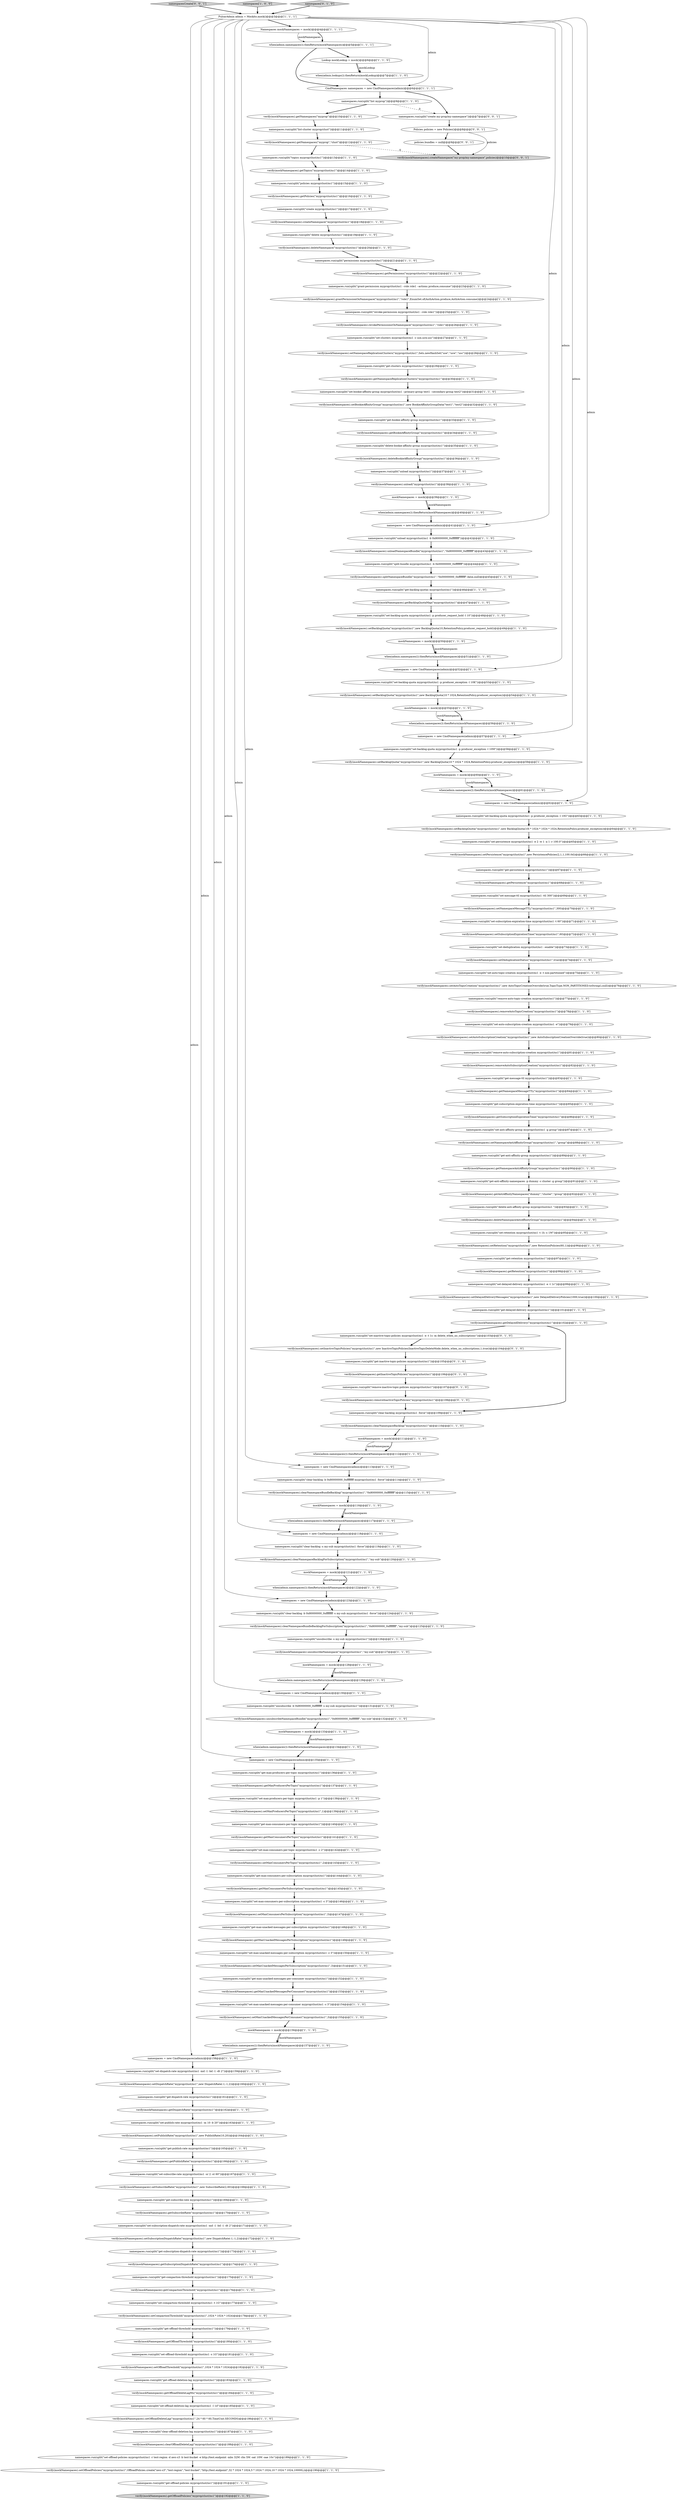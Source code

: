 digraph {
173 [style = filled, label = "verify(mockNamespaces).unloadNamespaceBundle(\"myprop/clust/ns1\",\"0x80000000_0xffffffff\")@@@43@@@['1', '1', '0']", fillcolor = white, shape = ellipse image = "AAA0AAABBB1BBB"];
196 [style = filled, label = "namespacesCreate['0', '0', '1']", fillcolor = lightgray, shape = diamond image = "AAA0AAABBB3BBB"];
131 [style = filled, label = "namespaces.run(split(\"set-deduplication myprop/clust/ns1 --enable\"))@@@73@@@['1', '1', '0']", fillcolor = white, shape = ellipse image = "AAA0AAABBB1BBB"];
166 [style = filled, label = "namespaces.run(split(\"topics myprop/clust/ns1\"))@@@13@@@['1', '1', '0']", fillcolor = white, shape = ellipse image = "AAA0AAABBB1BBB"];
188 [style = filled, label = "verify(mockNamespaces).setInactiveTopicPolicies(\"myprop/clust/ns1\",new InactiveTopicPolicies(InactiveTopicDeleteMode.delete_when_no_subscriptions,1,true))@@@104@@@['0', '1', '0']", fillcolor = white, shape = ellipse image = "AAA1AAABBB2BBB"];
32 [style = filled, label = "namespaces.run(split(\"set-subscribe-rate myprop/clust/ns1 -sr 2 -st 60\"))@@@167@@@['1', '1', '0']", fillcolor = white, shape = ellipse image = "AAA0AAABBB1BBB"];
98 [style = filled, label = "verify(mockNamespaces).setPublishRate(\"myprop/clust/ns1\",new PublishRate(10,20))@@@164@@@['1', '1', '0']", fillcolor = white, shape = ellipse image = "AAA0AAABBB1BBB"];
109 [style = filled, label = "namespaces.run(split(\"remove-auto-subscription-creation myprop/clust/ns1\"))@@@81@@@['1', '1', '0']", fillcolor = white, shape = ellipse image = "AAA0AAABBB1BBB"];
121 [style = filled, label = "verify(mockNamespaces).setBacklogQuota(\"myprop/clust/ns1\",new BacklogQuota(10 * 1024 * 1024,RetentionPolicy.producer_exception))@@@59@@@['1', '1', '0']", fillcolor = white, shape = ellipse image = "AAA0AAABBB1BBB"];
158 [style = filled, label = "namespaces.run(split(\"set-subscription-expiration-time myprop/clust/ns1 -t 60\"))@@@71@@@['1', '1', '0']", fillcolor = white, shape = ellipse image = "AAA0AAABBB1BBB"];
192 [style = filled, label = "Policies policies = new Policies()@@@8@@@['0', '0', '1']", fillcolor = white, shape = ellipse image = "AAA0AAABBB3BBB"];
118 [style = filled, label = "verify(mockNamespaces).getMaxUnackedMessagesPerConsumer(\"myprop/clust/ns1\")@@@153@@@['1', '1', '0']", fillcolor = white, shape = ellipse image = "AAA0AAABBB1BBB"];
70 [style = filled, label = "verify(mockNamespaces).setOffloadThreshold(\"myprop/clust/ns1\",1024 * 1024 * 1024)@@@182@@@['1', '1', '0']", fillcolor = white, shape = ellipse image = "AAA0AAABBB1BBB"];
90 [style = filled, label = "mockNamespaces = mock()@@@39@@@['1', '1', '0']", fillcolor = white, shape = ellipse image = "AAA0AAABBB1BBB"];
92 [style = filled, label = "namespaces.run(split(\"set-max-consumers-per-subscription myprop/clust/ns1 -c 3\"))@@@146@@@['1', '1', '0']", fillcolor = white, shape = ellipse image = "AAA0AAABBB1BBB"];
43 [style = filled, label = "verify(mockNamespaces).getSubscriptionDispatchRate(\"myprop/clust/ns1\")@@@174@@@['1', '1', '0']", fillcolor = white, shape = ellipse image = "AAA0AAABBB1BBB"];
105 [style = filled, label = "namespaces.run(split(\"get-clusters myprop/clust/ns1\"))@@@29@@@['1', '1', '0']", fillcolor = white, shape = ellipse image = "AAA0AAABBB1BBB"];
193 [style = filled, label = "verify(mockNamespaces).createNamespace(\"my-prop/my-namespace\",policies)@@@10@@@['0', '0', '1']", fillcolor = lightgray, shape = ellipse image = "AAA0AAABBB3BBB"];
17 [style = filled, label = "namespaces.run(split(\"get-offload-policies myprop/clust/ns1\"))@@@191@@@['1', '1', '0']", fillcolor = white, shape = ellipse image = "AAA0AAABBB1BBB"];
25 [style = filled, label = "namespaces.run(split(\"set-max-unacked-messages-per-subscription myprop/clust/ns1 -c 3\"))@@@150@@@['1', '1', '0']", fillcolor = white, shape = ellipse image = "AAA0AAABBB1BBB"];
180 [style = filled, label = "mockNamespaces = mock()@@@156@@@['1', '1', '0']", fillcolor = white, shape = ellipse image = "AAA0AAABBB1BBB"];
85 [style = filled, label = "namespaces.run(split(\"get-retention myprop/clust/ns1\"))@@@97@@@['1', '1', '0']", fillcolor = white, shape = ellipse image = "AAA0AAABBB1BBB"];
155 [style = filled, label = "namespaces.run(split(\"delete-anti-affinity-group myprop/clust/ns1 \"))@@@93@@@['1', '1', '0']", fillcolor = white, shape = ellipse image = "AAA0AAABBB1BBB"];
147 [style = filled, label = "verify(mockNamespaces).clearNamespaceBacklogForSubscription(\"myprop/clust/ns1\",\"my-sub\")@@@120@@@['1', '1', '0']", fillcolor = white, shape = ellipse image = "AAA0AAABBB1BBB"];
146 [style = filled, label = "namespaces.run(split(\"remove-auto-topic-creation myprop/clust/ns1\"))@@@77@@@['1', '1', '0']", fillcolor = white, shape = ellipse image = "AAA0AAABBB1BBB"];
38 [style = filled, label = "verify(mockNamespaces).setCompactionThreshold(\"myprop/clust/ns1\",1024 * 1024 * 1024)@@@178@@@['1', '1', '0']", fillcolor = white, shape = ellipse image = "AAA0AAABBB1BBB"];
190 [style = filled, label = "verify(mockNamespaces).getInactiveTopicPolicies(\"myprop/clust/ns1\")@@@106@@@['0', '1', '0']", fillcolor = white, shape = ellipse image = "AAA1AAABBB2BBB"];
0 [style = filled, label = "namespaces.run(split(\"get-max-consumers-per-topic myprop/clust/ns1\"))@@@140@@@['1', '1', '0']", fillcolor = white, shape = ellipse image = "AAA0AAABBB1BBB"];
148 [style = filled, label = "verify(mockNamespaces).setNamespaceAntiAffinityGroup(\"myprop/clust/ns1\",\"group\")@@@88@@@['1', '1', '0']", fillcolor = white, shape = ellipse image = "AAA0AAABBB1BBB"];
71 [style = filled, label = "verify(mockNamespaces).removeAutoSubscriptionCreation(\"myprop/clust/ns1\")@@@82@@@['1', '1', '0']", fillcolor = white, shape = ellipse image = "AAA0AAABBB1BBB"];
130 [style = filled, label = "namespaces.run(split(\"get-bookie-affinity-group myprop/clust/ns1\"))@@@33@@@['1', '1', '0']", fillcolor = white, shape = ellipse image = "AAA0AAABBB1BBB"];
99 [style = filled, label = "verify(mockNamespaces).getPublishRate(\"myprop/clust/ns1\")@@@166@@@['1', '1', '0']", fillcolor = white, shape = ellipse image = "AAA0AAABBB1BBB"];
143 [style = filled, label = "namespaces.run(split(\"set-max-consumers-per-topic myprop/clust/ns1 -c 2\"))@@@142@@@['1', '1', '0']", fillcolor = white, shape = ellipse image = "AAA0AAABBB1BBB"];
63 [style = filled, label = "namespaces.run(split(\"get-anti-affinity-namespaces -p dummy -c cluster -g group\"))@@@91@@@['1', '1', '0']", fillcolor = white, shape = ellipse image = "AAA0AAABBB1BBB"];
108 [style = filled, label = "namespaces.run(split(\"grant-permission myprop/clust/ns1 --role role1 --actions produce,consume\"))@@@23@@@['1', '1', '0']", fillcolor = white, shape = ellipse image = "AAA0AAABBB1BBB"];
170 [style = filled, label = "namespaces.run(split(\"get-message-ttl myprop/clust/ns1\"))@@@83@@@['1', '1', '0']", fillcolor = white, shape = ellipse image = "AAA0AAABBB1BBB"];
174 [style = filled, label = "verify(mockNamespaces).unsubscribeNamespace(\"myprop/clust/ns1\",\"my-sub\")@@@127@@@['1', '1', '0']", fillcolor = white, shape = ellipse image = "AAA0AAABBB1BBB"];
159 [style = filled, label = "namespaces.run(split(\"set-backlog-quota myprop/clust/ns1 -p producer_request_hold -l 10\"))@@@48@@@['1', '1', '0']", fillcolor = white, shape = ellipse image = "AAA0AAABBB1BBB"];
184 [style = filled, label = "mockNamespaces = mock()@@@128@@@['1', '1', '0']", fillcolor = white, shape = ellipse image = "AAA0AAABBB1BBB"];
150 [style = filled, label = "namespaces.run(split(\"set-dispatch-rate myprop/clust/ns1 -md -1 -bd -1 -dt 2\"))@@@159@@@['1', '1', '0']", fillcolor = white, shape = ellipse image = "AAA0AAABBB1BBB"];
89 [style = filled, label = "verify(mockNamespaces).getNamespaceReplicationClusters(\"myprop/clust/ns1\")@@@30@@@['1', '1', '0']", fillcolor = white, shape = ellipse image = "AAA0AAABBB1BBB"];
24 [style = filled, label = "verify(mockNamespaces).setDispatchRate(\"myprop/clust/ns1\",new DispatchRate(-1,-1,2))@@@160@@@['1', '1', '0']", fillcolor = white, shape = ellipse image = "AAA0AAABBB1BBB"];
93 [style = filled, label = "namespaces.run(split(\"permissions myprop/clust/ns1\"))@@@21@@@['1', '1', '0']", fillcolor = white, shape = ellipse image = "AAA0AAABBB1BBB"];
186 [style = filled, label = "verify(mockNamespaces).removeInactiveTopicPolicies(\"myprop/clust/ns1\")@@@108@@@['0', '1', '0']", fillcolor = white, shape = ellipse image = "AAA1AAABBB2BBB"];
182 [style = filled, label = "namespaces.run(split(\"get-subscribe-rate myprop/clust/ns1\"))@@@169@@@['1', '1', '0']", fillcolor = white, shape = ellipse image = "AAA0AAABBB1BBB"];
20 [style = filled, label = "namespaces.run(split(\"unload myprop/clust/ns1 -b 0x80000000_0xffffffff\"))@@@42@@@['1', '1', '0']", fillcolor = white, shape = ellipse image = "AAA0AAABBB1BBB"];
140 [style = filled, label = "verify(mockNamespaces).setOffloadDeleteLag(\"myprop/clust/ns1\",24 * 60 * 60,TimeUnit.SECONDS)@@@186@@@['1', '1', '0']", fillcolor = white, shape = ellipse image = "AAA0AAABBB1BBB"];
102 [style = filled, label = "verify(mockNamespaces).setDelayedDeliveryMessages(\"myprop/clust/ns1\",new DelayedDeliveryPolicies(1000,true))@@@100@@@['1', '1', '0']", fillcolor = white, shape = ellipse image = "AAA0AAABBB1BBB"];
7 [style = filled, label = "verify(mockNamespaces).clearNamespaceBacklog(\"myprop/clust/ns1\")@@@110@@@['1', '1', '0']", fillcolor = white, shape = ellipse image = "AAA0AAABBB1BBB"];
61 [style = filled, label = "verify(mockNamespaces).setRetention(\"myprop/clust/ns1\",new RetentionPolicies(60,1))@@@96@@@['1', '1', '0']", fillcolor = white, shape = ellipse image = "AAA0AAABBB1BBB"];
15 [style = filled, label = "CmdNamespaces namespaces = new CmdNamespaces(admin)@@@6@@@['1', '1', '1']", fillcolor = white, shape = ellipse image = "AAA0AAABBB1BBB"];
175 [style = filled, label = "namespaces.run(split(\"split-bundle myprop/clust/ns1 -b 0x00000000_0xffffffff\"))@@@44@@@['1', '1', '0']", fillcolor = white, shape = ellipse image = "AAA0AAABBB1BBB"];
91 [style = filled, label = "namespaces.run(split(\"set-anti-affinity-group myprop/clust/ns1 -g group\"))@@@87@@@['1', '1', '0']", fillcolor = white, shape = ellipse image = "AAA0AAABBB1BBB"];
125 [style = filled, label = "namespaces.run(split(\"clear-backlog myprop/clust/ns1 -force\"))@@@109@@@['1', '1', '0']", fillcolor = white, shape = ellipse image = "AAA0AAABBB1BBB"];
137 [style = filled, label = "mockNamespaces = mock()@@@133@@@['1', '1', '0']", fillcolor = white, shape = ellipse image = "AAA0AAABBB1BBB"];
178 [style = filled, label = "verify(mockNamespaces).setSubscribeRate(\"myprop/clust/ns1\",new SubscribeRate(2,60))@@@168@@@['1', '1', '0']", fillcolor = white, shape = ellipse image = "AAA0AAABBB1BBB"];
95 [style = filled, label = "verify(mockNamespaces).setMaxConsumersPerTopic(\"myprop/clust/ns1\",2)@@@143@@@['1', '1', '0']", fillcolor = white, shape = ellipse image = "AAA0AAABBB1BBB"];
119 [style = filled, label = "namespaces.run(split(\"clear-backlog -b 0x80000000_0xffffffff -s my-sub myprop/clust/ns1 -force\"))@@@124@@@['1', '1', '0']", fillcolor = white, shape = ellipse image = "AAA0AAABBB1BBB"];
67 [style = filled, label = "when(admin.namespaces()).thenReturn(mockNamespaces)@@@61@@@['1', '1', '0']", fillcolor = white, shape = ellipse image = "AAA0AAABBB1BBB"];
153 [style = filled, label = "verify(mockNamespaces).getBacklogQuotaMap(\"myprop/clust/ns1\")@@@47@@@['1', '1', '0']", fillcolor = white, shape = ellipse image = "AAA0AAABBB1BBB"];
40 [style = filled, label = "verify(mockNamespaces).getPersistence(\"myprop/clust/ns1\")@@@68@@@['1', '1', '0']", fillcolor = white, shape = ellipse image = "AAA0AAABBB1BBB"];
33 [style = filled, label = "namespaces.run(split(\"set-publish-rate myprop/clust/ns1 -m 10 -b 20\"))@@@163@@@['1', '1', '0']", fillcolor = white, shape = ellipse image = "AAA0AAABBB1BBB"];
111 [style = filled, label = "namespaces.run(split(\"clear-backlog -s my-sub myprop/clust/ns1 -force\"))@@@119@@@['1', '1', '0']", fillcolor = white, shape = ellipse image = "AAA0AAABBB1BBB"];
112 [style = filled, label = "namespaces.run(split(\"get-max-unacked-messages-per-subscription myprop/clust/ns1\"))@@@148@@@['1', '1', '0']", fillcolor = white, shape = ellipse image = "AAA0AAABBB1BBB"];
58 [style = filled, label = "mockNamespaces = mock()@@@121@@@['1', '1', '0']", fillcolor = white, shape = ellipse image = "AAA0AAABBB1BBB"];
126 [style = filled, label = "verify(mockNamespaces).deleteBookieAffinityGroup(\"myprop/clust/ns1\")@@@36@@@['1', '1', '0']", fillcolor = white, shape = ellipse image = "AAA0AAABBB1BBB"];
134 [style = filled, label = "namespaces.run(split(\"set-compaction-threshold myprop/clust/ns1 -t 1G\"))@@@177@@@['1', '1', '0']", fillcolor = white, shape = ellipse image = "AAA0AAABBB1BBB"];
145 [style = filled, label = "namespaces.run(split(\"set-auto-subscription-creation myprop/clust/ns1 -e\"))@@@79@@@['1', '1', '0']", fillcolor = white, shape = ellipse image = "AAA0AAABBB1BBB"];
64 [style = filled, label = "namespaces.run(split(\"get-subscription-dispatch-rate myprop/clust/ns1\"))@@@173@@@['1', '1', '0']", fillcolor = white, shape = ellipse image = "AAA0AAABBB1BBB"];
28 [style = filled, label = "verify(mockNamespaces).unload(\"myprop/clust/ns1\")@@@38@@@['1', '1', '0']", fillcolor = white, shape = ellipse image = "AAA0AAABBB1BBB"];
10 [style = filled, label = "verify(mockNamespaces).setAutoSubscriptionCreation(\"myprop/clust/ns1\",new AutoSubscriptionCreationOverride(true))@@@80@@@['1', '1', '0']", fillcolor = white, shape = ellipse image = "AAA0AAABBB1BBB"];
30 [style = filled, label = "verify(mockNamespaces).removeAutoTopicCreation(\"myprop/clust/ns1\")@@@78@@@['1', '1', '0']", fillcolor = white, shape = ellipse image = "AAA0AAABBB1BBB"];
68 [style = filled, label = "verify(mockNamespaces).setSubscriptionExpirationTime(\"myprop/clust/ns1\",60)@@@72@@@['1', '1', '0']", fillcolor = white, shape = ellipse image = "AAA0AAABBB1BBB"];
100 [style = filled, label = "namespaces['1', '0', '0']", fillcolor = lightgray, shape = diamond image = "AAA0AAABBB1BBB"];
65 [style = filled, label = "verify(mockNamespaces).getAntiAffinityNamespaces(\"dummy\",\"cluster\",\"group\")@@@92@@@['1', '1', '0']", fillcolor = white, shape = ellipse image = "AAA0AAABBB1BBB"];
45 [style = filled, label = "verify(mockNamespaces).getNamespaceMessageTTL(\"myprop/clust/ns1\")@@@84@@@['1', '1', '0']", fillcolor = white, shape = ellipse image = "AAA0AAABBB1BBB"];
49 [style = filled, label = "namespaces = new CmdNamespaces(admin)@@@57@@@['1', '1', '0']", fillcolor = white, shape = ellipse image = "AAA0AAABBB1BBB"];
117 [style = filled, label = "verify(mockNamespaces).splitNamespaceBundle(\"myprop/clust/ns1\",\"0x00000000_0xffffffff\",false,null)@@@45@@@['1', '1', '0']", fillcolor = white, shape = ellipse image = "AAA0AAABBB1BBB"];
138 [style = filled, label = "namespaces = new CmdNamespaces(admin)@@@135@@@['1', '1', '0']", fillcolor = white, shape = ellipse image = "AAA0AAABBB1BBB"];
6 [style = filled, label = "namespaces.run(split(\"unsubscribe -b 0x80000000_0xffffffff -s my-sub myprop/clust/ns1\"))@@@131@@@['1', '1', '0']", fillcolor = white, shape = ellipse image = "AAA0AAABBB1BBB"];
103 [style = filled, label = "namespaces.run(split(\"list-cluster myprop/clust\"))@@@11@@@['1', '1', '0']", fillcolor = white, shape = ellipse image = "AAA0AAABBB1BBB"];
11 [style = filled, label = "when(admin.namespaces()).thenReturn(mockNamespaces)@@@56@@@['1', '1', '0']", fillcolor = white, shape = ellipse image = "AAA0AAABBB1BBB"];
9 [style = filled, label = "namespaces.run(split(\"set-backlog-quota myprop/clust/ns1 -p producer_exception -l 10K\"))@@@53@@@['1', '1', '0']", fillcolor = white, shape = ellipse image = "AAA0AAABBB1BBB"];
50 [style = filled, label = "namespaces.run(split(\"set-max-unacked-messages-per-consumer myprop/clust/ns1 -c 3\"))@@@154@@@['1', '1', '0']", fillcolor = white, shape = ellipse image = "AAA0AAABBB1BBB"];
22 [style = filled, label = "verify(mockNamespaces).setNamespaceReplicationClusters(\"myprop/clust/ns1\",Sets.newHashSet(\"use\",\"usw\",\"usc\"))@@@28@@@['1', '1', '0']", fillcolor = white, shape = ellipse image = "AAA0AAABBB1BBB"];
5 [style = filled, label = "when(admin.namespaces()).thenReturn(mockNamespaces)@@@5@@@['1', '1', '1']", fillcolor = white, shape = ellipse image = "AAA0AAABBB1BBB"];
113 [style = filled, label = "namespaces.run(split(\"get-backlog-quotas myprop/clust/ns1\"))@@@46@@@['1', '1', '0']", fillcolor = white, shape = ellipse image = "AAA0AAABBB1BBB"];
171 [style = filled, label = "namespaces.run(split(\"get-max-producers-per-topic myprop/clust/ns1\"))@@@136@@@['1', '1', '0']", fillcolor = white, shape = ellipse image = "AAA0AAABBB1BBB"];
128 [style = filled, label = "namespaces.run(split(\"policies myprop/clust/ns1\"))@@@15@@@['1', '1', '0']", fillcolor = white, shape = ellipse image = "AAA0AAABBB1BBB"];
59 [style = filled, label = "namespaces.run(split(\"get-compaction-threshold myprop/clust/ns1\"))@@@175@@@['1', '1', '0']", fillcolor = white, shape = ellipse image = "AAA0AAABBB1BBB"];
60 [style = filled, label = "namespaces = new CmdNamespaces(admin)@@@41@@@['1', '1', '0']", fillcolor = white, shape = ellipse image = "AAA0AAABBB1BBB"];
168 [style = filled, label = "mockNamespaces = mock()@@@55@@@['1', '1', '0']", fillcolor = white, shape = ellipse image = "AAA0AAABBB1BBB"];
179 [style = filled, label = "verify(mockNamespaces).getMaxProducersPerTopic(\"myprop/clust/ns1\")@@@137@@@['1', '1', '0']", fillcolor = white, shape = ellipse image = "AAA0AAABBB1BBB"];
114 [style = filled, label = "namespaces.run(split(\"set-backlog-quota myprop/clust/ns1 -p producer_exception -l 10M\"))@@@58@@@['1', '1', '0']", fillcolor = white, shape = ellipse image = "AAA0AAABBB1BBB"];
36 [style = filled, label = "when(admin.namespaces()).thenReturn(mockNamespaces)@@@51@@@['1', '1', '0']", fillcolor = white, shape = ellipse image = "AAA0AAABBB1BBB"];
12 [style = filled, label = "verify(mockNamespaces).getDelayedDelivery(\"myprop/clust/ns1\")@@@102@@@['1', '1', '0']", fillcolor = white, shape = ellipse image = "AAA0AAABBB1BBB"];
66 [style = filled, label = "namespaces = new CmdNamespaces(admin)@@@62@@@['1', '1', '0']", fillcolor = white, shape = ellipse image = "AAA0AAABBB1BBB"];
163 [style = filled, label = "namespaces = new CmdNamespaces(admin)@@@158@@@['1', '1', '0']", fillcolor = white, shape = ellipse image = "AAA0AAABBB1BBB"];
18 [style = filled, label = "namespaces.run(split(\"set-max-producers-per-topic myprop/clust/ns1 -p 1\"))@@@138@@@['1', '1', '0']", fillcolor = white, shape = ellipse image = "AAA0AAABBB1BBB"];
75 [style = filled, label = "namespaces.run(split(\"set-subscription-dispatch-rate myprop/clust/ns1 -md -1 -bd -1 -dt 2\"))@@@171@@@['1', '1', '0']", fillcolor = white, shape = ellipse image = "AAA0AAABBB1BBB"];
81 [style = filled, label = "namespaces.run(split(\"unsubscribe -s my-sub myprop/clust/ns1\"))@@@126@@@['1', '1', '0']", fillcolor = white, shape = ellipse image = "AAA0AAABBB1BBB"];
53 [style = filled, label = "verify(mockNamespaces).getDispatchRate(\"myprop/clust/ns1\")@@@162@@@['1', '1', '0']", fillcolor = white, shape = ellipse image = "AAA0AAABBB1BBB"];
78 [style = filled, label = "when(admin.namespaces()).thenReturn(mockNamespaces)@@@40@@@['1', '1', '0']", fillcolor = white, shape = ellipse image = "AAA0AAABBB1BBB"];
83 [style = filled, label = "namespaces.run(split(\"get-subscription-expiration-time myprop/clust/ns1\"))@@@85@@@['1', '1', '0']", fillcolor = white, shape = ellipse image = "AAA0AAABBB1BBB"];
80 [style = filled, label = "PulsarAdmin admin = Mockito.mock()@@@3@@@['1', '1', '1']", fillcolor = white, shape = ellipse image = "AAA0AAABBB1BBB"];
183 [style = filled, label = "namespaces.run(split(\"set-delayed-delivery myprop/clust/ns1 -e -t 1s\"))@@@99@@@['1', '1', '0']", fillcolor = white, shape = ellipse image = "AAA0AAABBB1BBB"];
172 [style = filled, label = "verify(mockNamespaces).getCompactionThreshold(\"myprop/clust/ns1\")@@@176@@@['1', '1', '0']", fillcolor = white, shape = ellipse image = "AAA0AAABBB1BBB"];
56 [style = filled, label = "namespaces.run(split(\"set-message-ttl myprop/clust/ns1 -ttl 300\"))@@@69@@@['1', '1', '0']", fillcolor = white, shape = ellipse image = "AAA0AAABBB1BBB"];
3 [style = filled, label = "verify(mockNamespaces).setBacklogQuota(\"myprop/clust/ns1\",new BacklogQuota(10 * 1024,RetentionPolicy.producer_exception))@@@54@@@['1', '1', '0']", fillcolor = white, shape = ellipse image = "AAA0AAABBB1BBB"];
132 [style = filled, label = "verify(mockNamespaces).getOffloadPolicies(\"myprop/clust/ns1\")@@@192@@@['1', '1', '0']", fillcolor = lightgray, shape = ellipse image = "AAA0AAABBB1BBB"];
76 [style = filled, label = "verify(mockNamespaces).getOffloadThreshold(\"myprop/clust/ns1\")@@@180@@@['1', '1', '0']", fillcolor = white, shape = ellipse image = "AAA0AAABBB1BBB"];
77 [style = filled, label = "when(admin.lookups()).thenReturn(mockLookup)@@@7@@@['1', '1', '0']", fillcolor = white, shape = ellipse image = "AAA0AAABBB1BBB"];
4 [style = filled, label = "verify(mockNamespaces).setBacklogQuota(\"myprop/clust/ns1\",new BacklogQuota(10l * 1024 * 1024 * 1024,RetentionPolicy.producer_exception))@@@64@@@['1', '1', '0']", fillcolor = white, shape = ellipse image = "AAA0AAABBB1BBB"];
88 [style = filled, label = "verify(mockNamespaces).clearOffloadDeleteLag(\"myprop/clust/ns1\")@@@188@@@['1', '1', '0']", fillcolor = white, shape = ellipse image = "AAA0AAABBB1BBB"];
115 [style = filled, label = "namespaces.run(split(\"set-retention myprop/clust/ns1 -t 1h -s 1M\"))@@@95@@@['1', '1', '0']", fillcolor = white, shape = ellipse image = "AAA0AAABBB1BBB"];
139 [style = filled, label = "verify(mockNamespaces).setMaxUnackedMessagesPerConsumer(\"myprop/clust/ns1\",3)@@@155@@@['1', '1', '0']", fillcolor = white, shape = ellipse image = "AAA0AAABBB1BBB"];
1 [style = filled, label = "verify(mockNamespaces).getTopics(\"myprop/clust/ns1\")@@@14@@@['1', '1', '0']", fillcolor = white, shape = ellipse image = "AAA0AAABBB1BBB"];
165 [style = filled, label = "namespaces = new CmdNamespaces(admin)@@@118@@@['1', '1', '0']", fillcolor = white, shape = ellipse image = "AAA0AAABBB1BBB"];
62 [style = filled, label = "namespaces.run(split(\"delete myprop/clust/ns1\"))@@@19@@@['1', '1', '0']", fillcolor = white, shape = ellipse image = "AAA0AAABBB1BBB"];
79 [style = filled, label = "mockNamespaces = mock()@@@111@@@['1', '1', '0']", fillcolor = white, shape = ellipse image = "AAA0AAABBB1BBB"];
52 [style = filled, label = "namespaces.run(split(\"set-offload-threshold myprop/clust/ns1 -s 1G\"))@@@181@@@['1', '1', '0']", fillcolor = white, shape = ellipse image = "AAA0AAABBB1BBB"];
44 [style = filled, label = "verify(mockNamespaces).setBookieAffinityGroup(\"myprop/clust/ns1\",new BookieAffinityGroupData(\"test1\",\"test2\"))@@@32@@@['1', '1', '0']", fillcolor = white, shape = ellipse image = "AAA0AAABBB1BBB"];
13 [style = filled, label = "verify(mockNamespaces).setNamespaceMessageTTL(\"myprop/clust/ns1\",300)@@@70@@@['1', '1', '0']", fillcolor = white, shape = ellipse image = "AAA0AAABBB1BBB"];
57 [style = filled, label = "verify(mockNamespaces).getPermissions(\"myprop/clust/ns1\")@@@22@@@['1', '1', '0']", fillcolor = white, shape = ellipse image = "AAA0AAABBB1BBB"];
54 [style = filled, label = "verify(mockNamespaces).revokePermissionsOnNamespace(\"myprop/clust/ns1\",\"role1\")@@@26@@@['1', '1', '0']", fillcolor = white, shape = ellipse image = "AAA0AAABBB1BBB"];
110 [style = filled, label = "when(admin.namespaces()).thenReturn(mockNamespaces)@@@117@@@['1', '1', '0']", fillcolor = white, shape = ellipse image = "AAA0AAABBB1BBB"];
141 [style = filled, label = "verify(mockNamespaces).getNamespaces(\"myprop\")@@@10@@@['1', '1', '0']", fillcolor = white, shape = ellipse image = "AAA0AAABBB1BBB"];
8 [style = filled, label = "namespaces.run(split(\"create myprop/clust/ns1\"))@@@17@@@['1', '1', '0']", fillcolor = white, shape = ellipse image = "AAA0AAABBB1BBB"];
55 [style = filled, label = "namespaces.run(split(\"get-offload-deletion-lag myprop/clust/ns1\"))@@@183@@@['1', '1', '0']", fillcolor = white, shape = ellipse image = "AAA0AAABBB1BBB"];
122 [style = filled, label = "namespaces.run(split(\"get-delayed-delivery myprop/clust/ns1\"))@@@101@@@['1', '1', '0']", fillcolor = white, shape = ellipse image = "AAA0AAABBB1BBB"];
135 [style = filled, label = "namespaces.run(split(\"set-backlog-quota myprop/clust/ns1 -p producer_exception -l 10G\"))@@@63@@@['1', '1', '0']", fillcolor = white, shape = ellipse image = "AAA0AAABBB1BBB"];
19 [style = filled, label = "verify(mockNamespaces).setMaxUnackedMessagesPerSubscription(\"myprop/clust/ns1\",3)@@@151@@@['1', '1', '0']", fillcolor = white, shape = ellipse image = "AAA0AAABBB1BBB"];
35 [style = filled, label = "verify(mockNamespaces).setSubscriptionDispatchRate(\"myprop/clust/ns1\",new DispatchRate(-1,-1,2))@@@172@@@['1', '1', '0']", fillcolor = white, shape = ellipse image = "AAA0AAABBB1BBB"];
157 [style = filled, label = "namespaces.run(split(\"list myprop\"))@@@9@@@['1', '1', '0']", fillcolor = white, shape = ellipse image = "AAA0AAABBB1BBB"];
116 [style = filled, label = "verify(mockNamespaces).setMaxProducersPerTopic(\"myprop/clust/ns1\",1)@@@139@@@['1', '1', '0']", fillcolor = white, shape = ellipse image = "AAA0AAABBB1BBB"];
144 [style = filled, label = "verify(mockNamespaces).getBookieAffinityGroup(\"myprop/clust/ns1\")@@@34@@@['1', '1', '0']", fillcolor = white, shape = ellipse image = "AAA0AAABBB1BBB"];
181 [style = filled, label = "when(admin.namespaces()).thenReturn(mockNamespaces)@@@134@@@['1', '1', '0']", fillcolor = white, shape = ellipse image = "AAA0AAABBB1BBB"];
21 [style = filled, label = "namespaces.run(split(\"get-dispatch-rate myprop/clust/ns1\"))@@@161@@@['1', '1', '0']", fillcolor = white, shape = ellipse image = "AAA0AAABBB1BBB"];
164 [style = filled, label = "namespaces = new CmdNamespaces(admin)@@@113@@@['1', '1', '0']", fillcolor = white, shape = ellipse image = "AAA0AAABBB1BBB"];
84 [style = filled, label = "verify(mockNamespaces).setBacklogQuota(\"myprop/clust/ns1\",new BacklogQuota(10,RetentionPolicy.producer_request_hold))@@@49@@@['1', '1', '0']", fillcolor = white, shape = ellipse image = "AAA0AAABBB1BBB"];
136 [style = filled, label = "namespaces.run(split(\"get-persistence myprop/clust/ns1\"))@@@67@@@['1', '1', '0']", fillcolor = white, shape = ellipse image = "AAA0AAABBB1BBB"];
16 [style = filled, label = "mockNamespaces = mock()@@@50@@@['1', '1', '0']", fillcolor = white, shape = ellipse image = "AAA0AAABBB1BBB"];
120 [style = filled, label = "verify(mockNamespaces).setOffloadPolicies(\"myprop/clust/ns1\",OffloadPolicies.create(\"aws-s3\",\"test-region\",\"test-bucket\",\"http://test.endpoint\",32 * 1024 * 1024,5 * 1024 * 1024,10 * 1024 * 1024,10000L))@@@190@@@['1', '1', '0']", fillcolor = white, shape = ellipse image = "AAA0AAABBB1BBB"];
176 [style = filled, label = "mockNamespaces = mock()@@@116@@@['1', '1', '0']", fillcolor = white, shape = ellipse image = "AAA0AAABBB1BBB"];
73 [style = filled, label = "namespaces.run(split(\"set-bookie-affinity-group myprop/clust/ns1 --primary-group test1 --secondary-group test2\"))@@@31@@@['1', '1', '0']", fillcolor = white, shape = ellipse image = "AAA0AAABBB1BBB"];
104 [style = filled, label = "verify(mockNamespaces).getMaxConsumersPerTopic(\"myprop/clust/ns1\")@@@141@@@['1', '1', '0']", fillcolor = white, shape = ellipse image = "AAA0AAABBB1BBB"];
177 [style = filled, label = "verify(mockNamespaces).getSubscriptionExpirationTime(\"myprop/clust/ns1\")@@@86@@@['1', '1', '0']", fillcolor = white, shape = ellipse image = "AAA0AAABBB1BBB"];
133 [style = filled, label = "namespaces.run(split(\"set-auto-topic-creation myprop/clust/ns1 -e -t non-partitioned\"))@@@75@@@['1', '1', '0']", fillcolor = white, shape = ellipse image = "AAA0AAABBB1BBB"];
23 [style = filled, label = "verify(mockNamespaces).getSubscribeRate(\"myprop/clust/ns1\")@@@170@@@['1', '1', '0']", fillcolor = white, shape = ellipse image = "AAA0AAABBB1BBB"];
2 [style = filled, label = "verify(mockNamespaces).grantPermissionOnNamespace(\"myprop/clust/ns1\",\"role1\",EnumSet.of(AuthAction.produce,AuthAction.consume))@@@24@@@['1', '1', '0']", fillcolor = white, shape = ellipse image = "AAA0AAABBB1BBB"];
46 [style = filled, label = "namespaces.run(split(\"revoke-permission myprop/clust/ns1 --role role1\"))@@@25@@@['1', '1', '0']", fillcolor = white, shape = ellipse image = "AAA0AAABBB1BBB"];
195 [style = filled, label = "namespaces.run(split(\"create my-prop/my-namespace\"))@@@7@@@['0', '0', '1']", fillcolor = white, shape = ellipse image = "AAA0AAABBB3BBB"];
161 [style = filled, label = "namespaces.run(split(\"get-offload-threshold myprop/clust/ns1\"))@@@179@@@['1', '1', '0']", fillcolor = white, shape = ellipse image = "AAA0AAABBB1BBB"];
185 [style = filled, label = "namespaces.run(split(\"set-inactive-topic-policies myprop/clust/ns1 -e -t 1s -m delete_when_no_subscriptions\"))@@@103@@@['0', '1', '0']", fillcolor = white, shape = ellipse image = "AAA1AAABBB2BBB"];
72 [style = filled, label = "verify(mockNamespaces).setMaxConsumersPerSubscription(\"myprop/clust/ns1\",3)@@@147@@@['1', '1', '0']", fillcolor = white, shape = ellipse image = "AAA0AAABBB1BBB"];
31 [style = filled, label = "namespaces.run(split(\"get-max-unacked-messages-per-consumer myprop/clust/ns1\"))@@@152@@@['1', '1', '0']", fillcolor = white, shape = ellipse image = "AAA0AAABBB1BBB"];
124 [style = filled, label = "namespaces.run(split(\"clear-offload-deletion-lag myprop/clust/ns1\"))@@@187@@@['1', '1', '0']", fillcolor = white, shape = ellipse image = "AAA0AAABBB1BBB"];
169 [style = filled, label = "verify(mockNamespaces).getPolicies(\"myprop/clust/ns1\")@@@16@@@['1', '1', '0']", fillcolor = white, shape = ellipse image = "AAA0AAABBB1BBB"];
106 [style = filled, label = "when(admin.namespaces()).thenReturn(mockNamespaces)@@@112@@@['1', '1', '0']", fillcolor = white, shape = ellipse image = "AAA0AAABBB1BBB"];
42 [style = filled, label = "verify(mockNamespaces).deleteNamespaceAntiAffinityGroup(\"myprop/clust/ns1\")@@@94@@@['1', '1', '0']", fillcolor = white, shape = ellipse image = "AAA0AAABBB1BBB"];
39 [style = filled, label = "verify(mockNamespaces).createNamespace(\"myprop/clust/ns1\")@@@18@@@['1', '1', '0']", fillcolor = white, shape = ellipse image = "AAA0AAABBB1BBB"];
101 [style = filled, label = "namespaces.run(split(\"set-offload-deletion-lag myprop/clust/ns1 -l 1d\"))@@@185@@@['1', '1', '0']", fillcolor = white, shape = ellipse image = "AAA0AAABBB1BBB"];
142 [style = filled, label = "verify(mockNamespaces).setPersistence(\"myprop/clust/ns1\",new PersistencePolicies(2,1,1,100.0d))@@@66@@@['1', '1', '0']", fillcolor = white, shape = ellipse image = "AAA0AAABBB1BBB"];
187 [style = filled, label = "namespaces.run(split(\"get-inactive-topic-policies myprop/clust/ns1\"))@@@105@@@['0', '1', '0']", fillcolor = white, shape = ellipse image = "AAA1AAABBB2BBB"];
194 [style = filled, label = "policies.bundles = null@@@9@@@['0', '0', '1']", fillcolor = white, shape = ellipse image = "AAA0AAABBB3BBB"];
97 [style = filled, label = "namespaces.run(split(\"set-persistence myprop/clust/ns1 -e 2 -w 1 -a 1 -r 100.0\"))@@@65@@@['1', '1', '0']", fillcolor = white, shape = ellipse image = "AAA0AAABBB1BBB"];
14 [style = filled, label = "namespaces.run(split(\"delete-bookie-affinity-group myprop/clust/ns1\"))@@@35@@@['1', '1', '0']", fillcolor = white, shape = ellipse image = "AAA0AAABBB1BBB"];
149 [style = filled, label = "verify(mockNamespaces).getNamespaceAntiAffinityGroup(\"myprop/clust/ns1\")@@@90@@@['1', '1', '0']", fillcolor = white, shape = ellipse image = "AAA0AAABBB1BBB"];
41 [style = filled, label = "namespaces.run(split(\"set-clusters myprop/clust/ns1 -c use,usw,usc\"))@@@27@@@['1', '1', '0']", fillcolor = white, shape = ellipse image = "AAA0AAABBB1BBB"];
107 [style = filled, label = "verify(mockNamespaces).deleteNamespace(\"myprop/clust/ns1\")@@@20@@@['1', '1', '0']", fillcolor = white, shape = ellipse image = "AAA0AAABBB1BBB"];
160 [style = filled, label = "namespaces.run(split(\"clear-backlog -b 0x80000000_0xffffffff myprop/clust/ns1 -force\"))@@@114@@@['1', '1', '0']", fillcolor = white, shape = ellipse image = "AAA0AAABBB1BBB"];
167 [style = filled, label = "verify(mockNamespaces).getOffloadDeleteLagMs(\"myprop/clust/ns1\")@@@184@@@['1', '1', '0']", fillcolor = white, shape = ellipse image = "AAA0AAABBB1BBB"];
51 [style = filled, label = "verify(mockNamespaces).setAutoTopicCreation(\"myprop/clust/ns1\",new AutoTopicCreationOverride(true,TopicType.NON_PARTITIONED.toString(),null))@@@76@@@['1', '1', '0']", fillcolor = white, shape = ellipse image = "AAA0AAABBB1BBB"];
34 [style = filled, label = "verify(mockNamespaces).getMaxUnackedMessagesPerSubscription(\"myprop/clust/ns1\")@@@149@@@['1', '1', '0']", fillcolor = white, shape = ellipse image = "AAA0AAABBB1BBB"];
86 [style = filled, label = "verify(mockNamespaces).clearNamespaceBundleBacklogForSubscription(\"myprop/clust/ns1\",\"0x80000000_0xffffffff\",\"my-sub\")@@@125@@@['1', '1', '0']", fillcolor = white, shape = ellipse image = "AAA0AAABBB1BBB"];
189 [style = filled, label = "namespaces.run(split(\"remove-inactive-topic-policies myprop/clust/ns1\"))@@@107@@@['0', '1', '0']", fillcolor = white, shape = ellipse image = "AAA1AAABBB2BBB"];
96 [style = filled, label = "Namespaces mockNamespaces = mock()@@@4@@@['1', '1', '1']", fillcolor = white, shape = ellipse image = "AAA0AAABBB1BBB"];
74 [style = filled, label = "namespaces.run(split(\"get-max-consumers-per-subscription myprop/clust/ns1\"))@@@144@@@['1', '1', '0']", fillcolor = white, shape = ellipse image = "AAA0AAABBB1BBB"];
152 [style = filled, label = "Lookup mockLookup = mock()@@@6@@@['1', '1', '0']", fillcolor = white, shape = ellipse image = "AAA0AAABBB1BBB"];
127 [style = filled, label = "verify(mockNamespaces).setDeduplicationStatus(\"myprop/clust/ns1\",true)@@@74@@@['1', '1', '0']", fillcolor = white, shape = ellipse image = "AAA0AAABBB1BBB"];
156 [style = filled, label = "namespaces.run(split(\"set-offload-policies myprop/clust/ns1 -r test-region -d aws-s3 -b test-bucket -e http://test.endpoint -mbs 32M -rbs 5M -oat 10M -oae 10s\"))@@@189@@@['1', '1', '0']", fillcolor = white, shape = ellipse image = "AAA0AAABBB1BBB"];
129 [style = filled, label = "when(admin.namespaces()).thenReturn(mockNamespaces)@@@129@@@['1', '1', '0']", fillcolor = white, shape = ellipse image = "AAA0AAABBB1BBB"];
48 [style = filled, label = "namespaces = new CmdNamespaces(admin)@@@52@@@['1', '1', '0']", fillcolor = white, shape = ellipse image = "AAA0AAABBB1BBB"];
37 [style = filled, label = "verify(mockNamespaces).clearNamespaceBundleBacklog(\"myprop/clust/ns1\",\"0x80000000_0xffffffff\")@@@115@@@['1', '1', '0']", fillcolor = white, shape = ellipse image = "AAA0AAABBB1BBB"];
47 [style = filled, label = "when(admin.namespaces()).thenReturn(mockNamespaces)@@@157@@@['1', '1', '0']", fillcolor = white, shape = ellipse image = "AAA0AAABBB1BBB"];
191 [style = filled, label = "namespaces['0', '1', '0']", fillcolor = lightgray, shape = diamond image = "AAA0AAABBB2BBB"];
27 [style = filled, label = "namespaces.run(split(\"unload myprop/clust/ns1\"))@@@37@@@['1', '1', '0']", fillcolor = white, shape = ellipse image = "AAA0AAABBB1BBB"];
154 [style = filled, label = "namespaces.run(split(\"get-publish-rate myprop/clust/ns1\"))@@@165@@@['1', '1', '0']", fillcolor = white, shape = ellipse image = "AAA0AAABBB1BBB"];
29 [style = filled, label = "verify(mockNamespaces).getRetention(\"myprop/clust/ns1\")@@@98@@@['1', '1', '0']", fillcolor = white, shape = ellipse image = "AAA0AAABBB1BBB"];
69 [style = filled, label = "when(admin.namespaces()).thenReturn(mockNamespaces)@@@122@@@['1', '1', '0']", fillcolor = white, shape = ellipse image = "AAA0AAABBB1BBB"];
94 [style = filled, label = "verify(mockNamespaces).getMaxConsumersPerSubscription(\"myprop/clust/ns1\")@@@145@@@['1', '1', '0']", fillcolor = white, shape = ellipse image = "AAA0AAABBB1BBB"];
151 [style = filled, label = "namespaces = new CmdNamespaces(admin)@@@123@@@['1', '1', '0']", fillcolor = white, shape = ellipse image = "AAA0AAABBB1BBB"];
162 [style = filled, label = "namespaces.run(split(\"get-anti-affinity-group myprop/clust/ns1\"))@@@89@@@['1', '1', '0']", fillcolor = white, shape = ellipse image = "AAA0AAABBB1BBB"];
87 [style = filled, label = "namespaces = new CmdNamespaces(admin)@@@130@@@['1', '1', '0']", fillcolor = white, shape = ellipse image = "AAA0AAABBB1BBB"];
123 [style = filled, label = "verify(mockNamespaces).unsubscribeNamespaceBundle(\"myprop/clust/ns1\",\"0x80000000_0xffffffff\",\"my-sub\")@@@132@@@['1', '1', '0']", fillcolor = white, shape = ellipse image = "AAA0AAABBB1BBB"];
26 [style = filled, label = "mockNamespaces = mock()@@@60@@@['1', '1', '0']", fillcolor = white, shape = ellipse image = "AAA0AAABBB1BBB"];
82 [style = filled, label = "verify(mockNamespaces).getNamespaces(\"myprop\",\"clust\")@@@12@@@['1', '1', '0']", fillcolor = white, shape = ellipse image = "AAA0AAABBB1BBB"];
24->21 [style = bold, label=""];
45->83 [style = bold, label=""];
111->147 [style = bold, label=""];
130->144 [style = bold, label=""];
1->128 [style = bold, label=""];
158->68 [style = bold, label=""];
85->29 [style = bold, label=""];
178->182 [style = bold, label=""];
182->23 [style = bold, label=""];
80->151 [style = solid, label="admin"];
90->78 [style = bold, label=""];
79->106 [style = solid, label="mockNamespaces"];
138->171 [style = bold, label=""];
13->158 [style = bold, label=""];
68->131 [style = bold, label=""];
25->19 [style = bold, label=""];
186->125 [style = bold, label=""];
8->39 [style = bold, label=""];
54->41 [style = bold, label=""];
58->69 [style = solid, label="mockNamespaces"];
184->129 [style = solid, label="mockNamespaces"];
32->178 [style = bold, label=""];
20->173 [style = bold, label=""];
147->58 [style = bold, label=""];
134->38 [style = bold, label=""];
156->120 [style = bold, label=""];
17->132 [style = bold, label=""];
93->57 [style = bold, label=""];
0->104 [style = bold, label=""];
18->116 [style = bold, label=""];
53->33 [style = bold, label=""];
11->49 [style = bold, label=""];
177->91 [style = bold, label=""];
48->9 [style = bold, label=""];
38->161 [style = bold, label=""];
80->96 [style = bold, label=""];
145->10 [style = bold, label=""];
183->102 [style = bold, label=""];
174->184 [style = bold, label=""];
40->56 [style = bold, label=""];
80->87 [style = solid, label="admin"];
22->105 [style = bold, label=""];
83->177 [style = bold, label=""];
119->86 [style = bold, label=""];
61->85 [style = bold, label=""];
144->14 [style = bold, label=""];
173->175 [style = bold, label=""];
146->30 [style = bold, label=""];
70->55 [style = bold, label=""];
113->153 [style = bold, label=""];
34->25 [style = bold, label=""];
12->125 [style = bold, label=""];
168->11 [style = solid, label="mockNamespaces"];
143->95 [style = bold, label=""];
64->43 [style = bold, label=""];
148->162 [style = bold, label=""];
23->75 [style = bold, label=""];
51->146 [style = bold, label=""];
116->0 [style = bold, label=""];
176->110 [style = solid, label="mockNamespaces"];
5->152 [style = bold, label=""];
102->122 [style = bold, label=""];
135->4 [style = bold, label=""];
55->167 [style = bold, label=""];
30->145 [style = bold, label=""];
152->77 [style = solid, label="mockLookup"];
27->28 [style = bold, label=""];
149->63 [style = bold, label=""];
194->193 [style = bold, label=""];
80->138 [style = solid, label="admin"];
109->71 [style = bold, label=""];
92->72 [style = bold, label=""];
150->24 [style = bold, label=""];
152->77 [style = bold, label=""];
162->149 [style = bold, label=""];
90->78 [style = solid, label="mockNamespaces"];
84->16 [style = bold, label=""];
133->51 [style = bold, label=""];
122->12 [style = bold, label=""];
47->163 [style = bold, label=""];
15->195 [style = bold, label=""];
115->61 [style = bold, label=""];
16->36 [style = solid, label="mockNamespaces"];
157->141 [style = bold, label=""];
131->127 [style = bold, label=""];
10->109 [style = bold, label=""];
49->114 [style = bold, label=""];
165->111 [style = bold, label=""];
75->35 [style = bold, label=""];
179->18 [style = bold, label=""];
41->22 [style = bold, label=""];
105->89 [style = bold, label=""];
192->194 [style = bold, label=""];
169->8 [style = bold, label=""];
168->11 [style = bold, label=""];
65->155 [style = bold, label=""];
176->110 [style = bold, label=""];
94->92 [style = bold, label=""];
80->165 [style = solid, label="admin"];
166->1 [style = bold, label=""];
73->44 [style = bold, label=""];
97->142 [style = bold, label=""];
164->160 [style = bold, label=""];
171->179 [style = bold, label=""];
21->53 [style = bold, label=""];
190->189 [style = bold, label=""];
196->80 [style = bold, label=""];
142->136 [style = bold, label=""];
80->49 [style = solid, label="admin"];
26->67 [style = bold, label=""];
139->180 [style = bold, label=""];
96->5 [style = bold, label=""];
76->52 [style = bold, label=""];
155->42 [style = bold, label=""];
161->76 [style = bold, label=""];
7->79 [style = bold, label=""];
86->81 [style = bold, label=""];
35->64 [style = bold, label=""];
2->46 [style = bold, label=""];
185->188 [style = bold, label=""];
163->150 [style = bold, label=""];
96->5 [style = solid, label="mockNamespaces"];
175->117 [style = bold, label=""];
82->193 [style = dashed, label="0"];
170->45 [style = bold, label=""];
15->157 [style = bold, label=""];
153->159 [style = bold, label=""];
33->98 [style = bold, label=""];
172->134 [style = bold, label=""];
104->143 [style = bold, label=""];
59->172 [style = bold, label=""];
180->47 [style = solid, label="mockNamespaces"];
82->166 [style = bold, label=""];
81->174 [style = bold, label=""];
80->48 [style = solid, label="admin"];
44->130 [style = bold, label=""];
14->126 [style = bold, label=""];
56->13 [style = bold, label=""];
137->181 [style = bold, label=""];
50->139 [style = bold, label=""];
192->193 [style = solid, label="policies"];
188->187 [style = bold, label=""];
107->93 [style = bold, label=""];
79->106 [style = bold, label=""];
74->94 [style = bold, label=""];
80->60 [style = solid, label="admin"];
99->32 [style = bold, label=""];
66->135 [style = bold, label=""];
100->80 [style = bold, label=""];
28->90 [style = bold, label=""];
159->84 [style = bold, label=""];
80->15 [style = solid, label="admin"];
6->123 [style = bold, label=""];
4->97 [style = bold, label=""];
39->62 [style = bold, label=""];
189->186 [style = bold, label=""];
98->154 [style = bold, label=""];
57->108 [style = bold, label=""];
69->151 [style = bold, label=""];
112->34 [style = bold, label=""];
52->70 [style = bold, label=""];
160->37 [style = bold, label=""];
118->50 [style = bold, label=""];
187->190 [style = bold, label=""];
36->48 [style = bold, label=""];
136->40 [style = bold, label=""];
129->87 [style = bold, label=""];
88->156 [style = bold, label=""];
95->74 [style = bold, label=""];
67->66 [style = bold, label=""];
120->17 [style = bold, label=""];
80->66 [style = solid, label="admin"];
140->124 [style = bold, label=""];
43->59 [style = bold, label=""];
123->137 [style = bold, label=""];
180->47 [style = bold, label=""];
137->181 [style = solid, label="mockNamespaces"];
126->27 [style = bold, label=""];
121->26 [style = bold, label=""];
157->195 [style = dashed, label="0"];
117->113 [style = bold, label=""];
80->163 [style = solid, label="admin"];
9->3 [style = bold, label=""];
58->69 [style = bold, label=""];
124->88 [style = bold, label=""];
87->6 [style = bold, label=""];
62->107 [style = bold, label=""];
78->60 [style = bold, label=""];
16->36 [style = bold, label=""];
46->54 [style = bold, label=""];
141->103 [style = bold, label=""];
191->80 [style = bold, label=""];
26->67 [style = solid, label="mockNamespaces"];
91->148 [style = bold, label=""];
184->129 [style = bold, label=""];
31->118 [style = bold, label=""];
106->164 [style = bold, label=""];
60->20 [style = bold, label=""];
72->112 [style = bold, label=""];
181->138 [style = bold, label=""];
71->170 [style = bold, label=""];
37->176 [style = bold, label=""];
154->99 [style = bold, label=""];
89->73 [style = bold, label=""];
63->65 [style = bold, label=""];
101->140 [style = bold, label=""];
12->185 [style = bold, label=""];
167->101 [style = bold, label=""];
195->192 [style = bold, label=""];
80->164 [style = solid, label="admin"];
127->133 [style = bold, label=""];
3->168 [style = bold, label=""];
103->82 [style = bold, label=""];
19->31 [style = bold, label=""];
108->2 [style = bold, label=""];
114->121 [style = bold, label=""];
151->119 [style = bold, label=""];
42->115 [style = bold, label=""];
128->169 [style = bold, label=""];
29->183 [style = bold, label=""];
77->15 [style = bold, label=""];
5->15 [style = bold, label=""];
125->7 [style = bold, label=""];
110->165 [style = bold, label=""];
}
